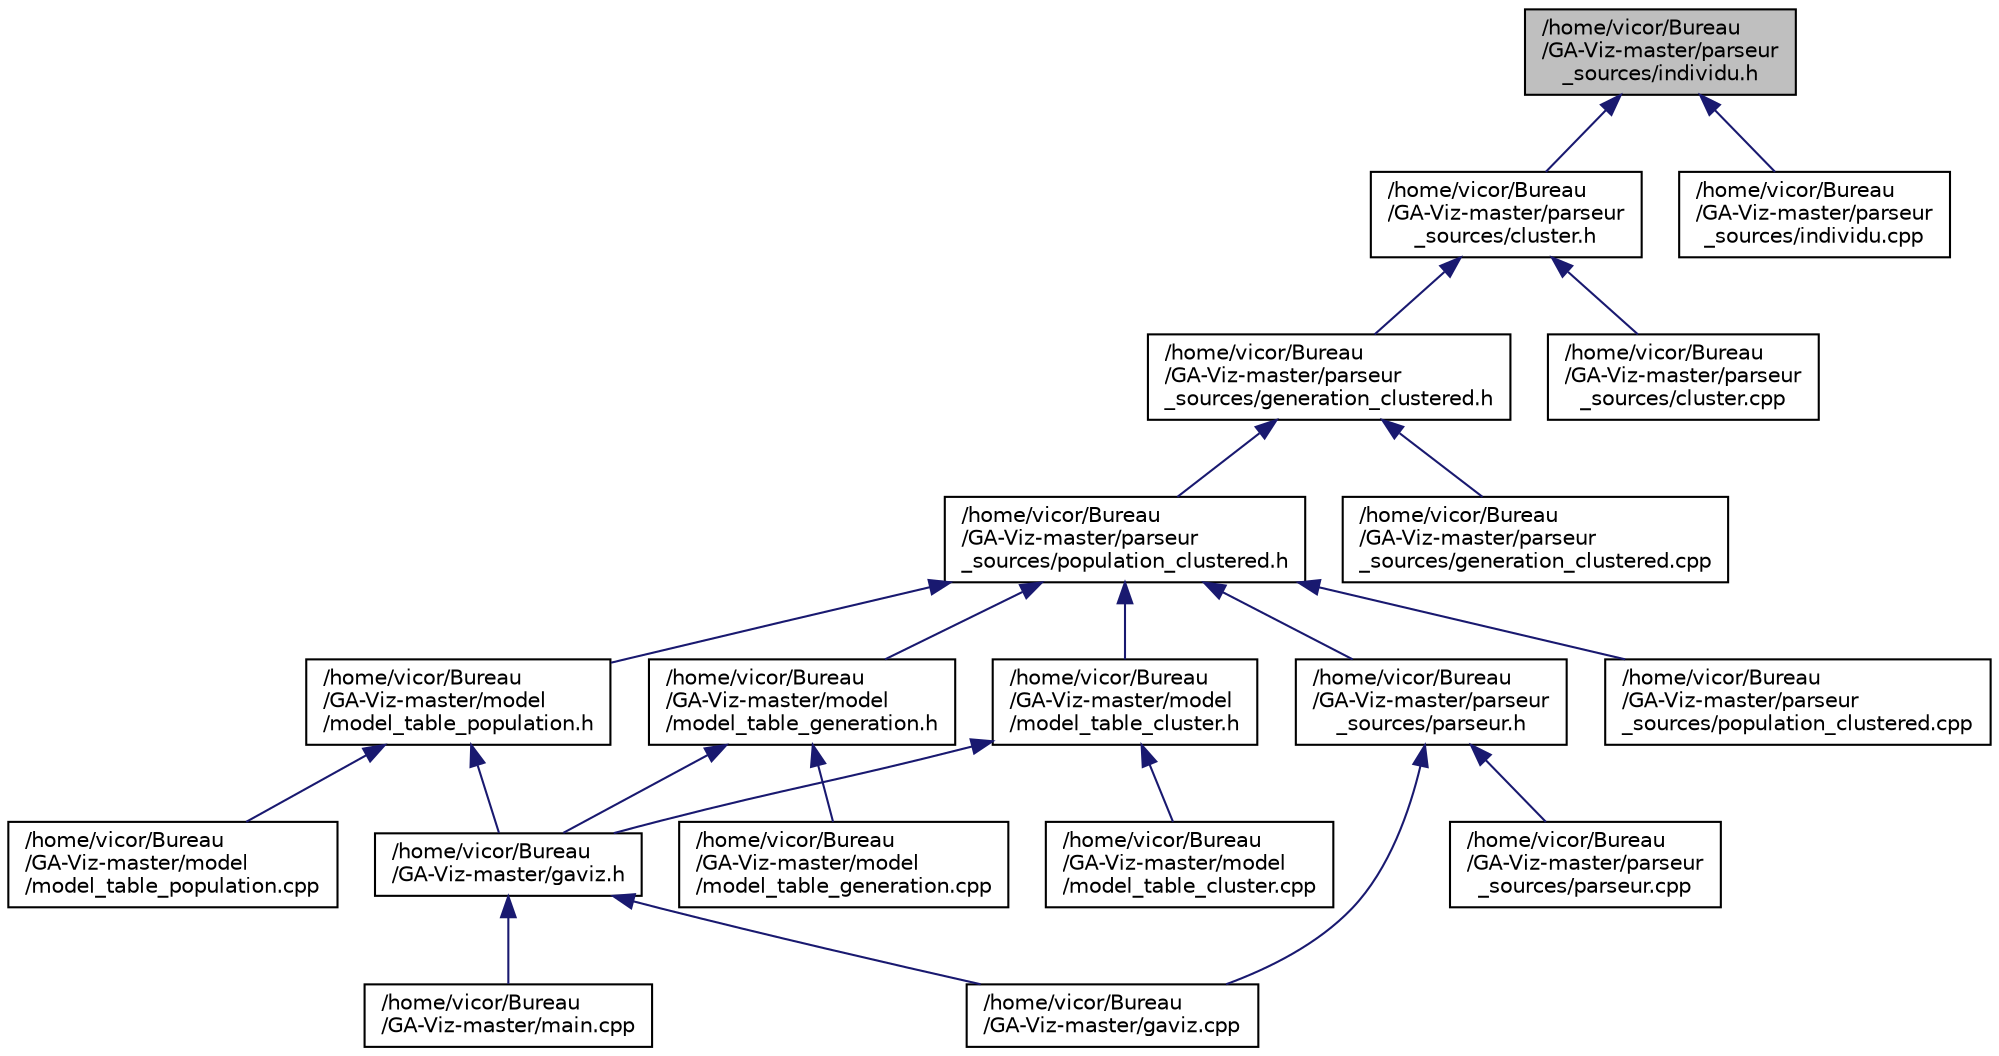 digraph "/home/vicor/Bureau/GA-Viz-master/parseur_sources/individu.h"
{
  edge [fontname="Helvetica",fontsize="10",labelfontname="Helvetica",labelfontsize="10"];
  node [fontname="Helvetica",fontsize="10",shape=record];
  Node5 [label="/home/vicor/Bureau\l/GA-Viz-master/parseur\l_sources/individu.h",height=0.2,width=0.4,color="black", fillcolor="grey75", style="filled", fontcolor="black"];
  Node5 -> Node6 [dir="back",color="midnightblue",fontsize="10",style="solid",fontname="Helvetica"];
  Node6 [label="/home/vicor/Bureau\l/GA-Viz-master/parseur\l_sources/cluster.h",height=0.2,width=0.4,color="black", fillcolor="white", style="filled",URL="$cluster_8h.html"];
  Node6 -> Node7 [dir="back",color="midnightblue",fontsize="10",style="solid",fontname="Helvetica"];
  Node7 [label="/home/vicor/Bureau\l/GA-Viz-master/parseur\l_sources/generation_clustered.h",height=0.2,width=0.4,color="black", fillcolor="white", style="filled",URL="$generation__clustered_8h.html"];
  Node7 -> Node8 [dir="back",color="midnightblue",fontsize="10",style="solid",fontname="Helvetica"];
  Node8 [label="/home/vicor/Bureau\l/GA-Viz-master/parseur\l_sources/population_clustered.h",height=0.2,width=0.4,color="black", fillcolor="white", style="filled",URL="$population__clustered_8h.html"];
  Node8 -> Node9 [dir="back",color="midnightblue",fontsize="10",style="solid",fontname="Helvetica"];
  Node9 [label="/home/vicor/Bureau\l/GA-Viz-master/model\l/model_table_cluster.h",height=0.2,width=0.4,color="black", fillcolor="white", style="filled",URL="$model__table__cluster_8h.html"];
  Node9 -> Node10 [dir="back",color="midnightblue",fontsize="10",style="solid",fontname="Helvetica"];
  Node10 [label="/home/vicor/Bureau\l/GA-Viz-master/gaviz.h",height=0.2,width=0.4,color="black", fillcolor="white", style="filled",URL="$gaviz_8h.html"];
  Node10 -> Node11 [dir="back",color="midnightblue",fontsize="10",style="solid",fontname="Helvetica"];
  Node11 [label="/home/vicor/Bureau\l/GA-Viz-master/gaviz.cpp",height=0.2,width=0.4,color="black", fillcolor="white", style="filled",URL="$gaviz_8cpp.html"];
  Node10 -> Node12 [dir="back",color="midnightblue",fontsize="10",style="solid",fontname="Helvetica"];
  Node12 [label="/home/vicor/Bureau\l/GA-Viz-master/main.cpp",height=0.2,width=0.4,color="black", fillcolor="white", style="filled",URL="$main_8cpp.html"];
  Node9 -> Node13 [dir="back",color="midnightblue",fontsize="10",style="solid",fontname="Helvetica"];
  Node13 [label="/home/vicor/Bureau\l/GA-Viz-master/model\l/model_table_cluster.cpp",height=0.2,width=0.4,color="black", fillcolor="white", style="filled",URL="$model__table__cluster_8cpp.html"];
  Node8 -> Node14 [dir="back",color="midnightblue",fontsize="10",style="solid",fontname="Helvetica"];
  Node14 [label="/home/vicor/Bureau\l/GA-Viz-master/model\l/model_table_population.h",height=0.2,width=0.4,color="black", fillcolor="white", style="filled",URL="$model__table__population_8h.html"];
  Node14 -> Node10 [dir="back",color="midnightblue",fontsize="10",style="solid",fontname="Helvetica"];
  Node14 -> Node15 [dir="back",color="midnightblue",fontsize="10",style="solid",fontname="Helvetica"];
  Node15 [label="/home/vicor/Bureau\l/GA-Viz-master/model\l/model_table_population.cpp",height=0.2,width=0.4,color="black", fillcolor="white", style="filled",URL="$model__table__population_8cpp.html"];
  Node8 -> Node16 [dir="back",color="midnightblue",fontsize="10",style="solid",fontname="Helvetica"];
  Node16 [label="/home/vicor/Bureau\l/GA-Viz-master/model\l/model_table_generation.h",height=0.2,width=0.4,color="black", fillcolor="white", style="filled",URL="$model__table__generation_8h.html"];
  Node16 -> Node10 [dir="back",color="midnightblue",fontsize="10",style="solid",fontname="Helvetica"];
  Node16 -> Node17 [dir="back",color="midnightblue",fontsize="10",style="solid",fontname="Helvetica"];
  Node17 [label="/home/vicor/Bureau\l/GA-Viz-master/model\l/model_table_generation.cpp",height=0.2,width=0.4,color="black", fillcolor="white", style="filled",URL="$model__table__generation_8cpp.html"];
  Node8 -> Node18 [dir="back",color="midnightblue",fontsize="10",style="solid",fontname="Helvetica"];
  Node18 [label="/home/vicor/Bureau\l/GA-Viz-master/parseur\l_sources/parseur.h",height=0.2,width=0.4,color="black", fillcolor="white", style="filled",URL="$parseur_8h.html"];
  Node18 -> Node11 [dir="back",color="midnightblue",fontsize="10",style="solid",fontname="Helvetica"];
  Node18 -> Node19 [dir="back",color="midnightblue",fontsize="10",style="solid",fontname="Helvetica"];
  Node19 [label="/home/vicor/Bureau\l/GA-Viz-master/parseur\l_sources/parseur.cpp",height=0.2,width=0.4,color="black", fillcolor="white", style="filled",URL="$parseur_8cpp.html"];
  Node8 -> Node20 [dir="back",color="midnightblue",fontsize="10",style="solid",fontname="Helvetica"];
  Node20 [label="/home/vicor/Bureau\l/GA-Viz-master/parseur\l_sources/population_clustered.cpp",height=0.2,width=0.4,color="black", fillcolor="white", style="filled",URL="$population__clustered_8cpp.html"];
  Node7 -> Node21 [dir="back",color="midnightblue",fontsize="10",style="solid",fontname="Helvetica"];
  Node21 [label="/home/vicor/Bureau\l/GA-Viz-master/parseur\l_sources/generation_clustered.cpp",height=0.2,width=0.4,color="black", fillcolor="white", style="filled",URL="$generation__clustered_8cpp.html"];
  Node6 -> Node22 [dir="back",color="midnightblue",fontsize="10",style="solid",fontname="Helvetica"];
  Node22 [label="/home/vicor/Bureau\l/GA-Viz-master/parseur\l_sources/cluster.cpp",height=0.2,width=0.4,color="black", fillcolor="white", style="filled",URL="$cluster_8cpp.html"];
  Node5 -> Node23 [dir="back",color="midnightblue",fontsize="10",style="solid",fontname="Helvetica"];
  Node23 [label="/home/vicor/Bureau\l/GA-Viz-master/parseur\l_sources/individu.cpp",height=0.2,width=0.4,color="black", fillcolor="white", style="filled",URL="$individu_8cpp.html"];
}
